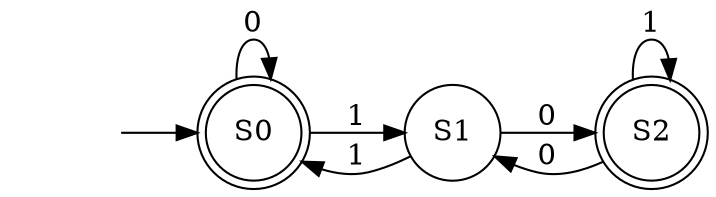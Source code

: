 digraph NFA {
	graph [rankdir=LR]
	node [shape=doublecircle]
	S0
	S2
	node [shape=circle]
	S0
	S0 -> S0 [label=0]
	S0 -> S1 [label=1]
	S1 -> S2 [label=0]
	S1 -> S0 [label=1]
	S2 -> S1 [label=0]
	S2 -> S2 [label=1]
	node [shape=plaintext]
	starting [label=""]
	starting -> S0
}
